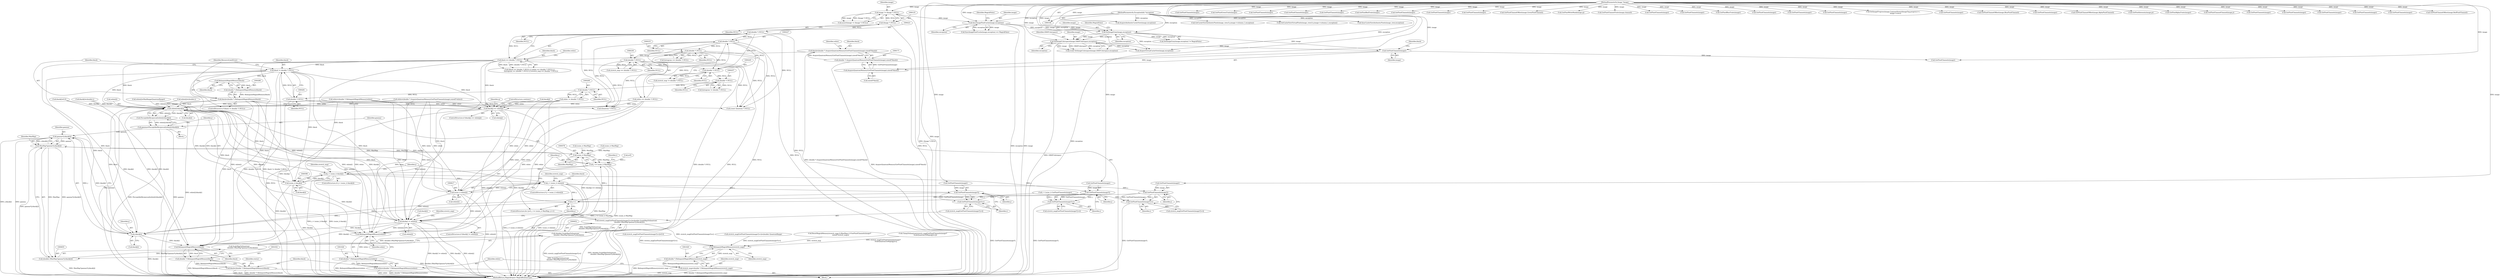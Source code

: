 digraph "0_ImageMagick_1cc6f0ccc92c20c7cab6c4a7335daf29c91f0d8e@pointer" {
"1000287" [label="(Call,RelinquishMagickMemory(black))"];
"1000278" [label="(Call,black != (double *) NULL)"];
"1000218" [label="(Call,black == (double *) NULL)"];
"1000168" [label="(Call,black=(double *) AcquireQuantumMemory(GetPixelChannels(image),sizeof(*black)))"];
"1000170" [label="(Call,(double *) AcquireQuantumMemory(GetPixelChannels(image),sizeof(*black)))"];
"1000172" [label="(Call,AcquireQuantumMemory(GetPixelChannels(image),sizeof(*black)))"];
"1000173" [label="(Call,GetPixelChannels(image))"];
"1000158" [label="(Call,SetImageGray(image,exception))"];
"1000150" [label="(Call,SyncImagePixelCache(image,exception))"];
"1000122" [label="(Call,image != (Image *) NULL)"];
"1000107" [label="(MethodParameterIn,Image *image)"];
"1000124" [label="(Call,(Image *) NULL)"];
"1000110" [label="(MethodParameterIn,ExceptionInfo *exception)"];
"1000164" [label="(Call,SetImageColorspace(image,GRAYColorspace,exception))"];
"1000220" [label="(Call,(double *) NULL)"];
"1000280" [label="(Call,(double *) NULL)"];
"1000268" [label="(Call,(double *) NULL)"];
"1000256" [label="(Call,(double *) NULL)"];
"1000244" [label="(Call,(double *) NULL)"];
"1000237" [label="(Call,(double *) NULL)"];
"1000232" [label="(Call,(double *) NULL)"];
"1000226" [label="(Call,(double *) NULL)"];
"1000285" [label="(Call,(double *) RelinquishMagickMemory(black))"];
"1000283" [label="(Call,black=(double *) RelinquishMagickMemory(black))"];
"1000587" [label="(Call,white[i]-black[i])"];
"1000586" [label="(Call,PerceptibleReciprocal(white[i]-black[i]))"];
"1000584" [label="(Call,gamma=PerceptibleReciprocal(white[i]-black[i]))"];
"1000658" [label="(Call,gamma*(j-black[i]))"];
"1000656" [label="(Call,MaxMap*gamma*(j-black[i]))"];
"1000577" [label="(Call,(ssize_t) MaxMap)"];
"1000575" [label="(Call,j <= (ssize_t) MaxMap)"];
"1000595" [label="(Call,j < (ssize_t) black[i])"];
"1000606" [label="(Call,GetPixelChannels(image)*j)"];
"1000580" [label="(Call,j++)"];
"1000605" [label="(Call,GetPixelChannels(image)*j+i)"];
"1000614" [label="(Call,j > (ssize_t) white[i])"];
"1000625" [label="(Call,GetPixelChannels(image)*j)"];
"1000624" [label="(Call,GetPixelChannels(image)*j+i)"];
"1000646" [label="(Call,GetPixelChannels(image)*j)"];
"1000645" [label="(Call,GetPixelChannels(image)*j+i)"];
"1000660" [label="(Call,j-black[i])"];
"1001033" [label="(Call,RelinquishMagickMemory(black))"];
"1001031" [label="(Call,(double *) RelinquishMagickMemory(black))"];
"1001029" [label="(Call,black=(double *) RelinquishMagickMemory(black))"];
"1000654" [label="(Call,(double) (MaxMap*gamma*(j-black[i])))"];
"1000653" [label="(Call,ScaleMapToQuantum(\n              (double) (MaxMap*gamma*(j-black[i]))))"];
"1000651" [label="(Call,(double) ScaleMapToQuantum(\n              (double) (MaxMap*gamma*(j-black[i]))))"];
"1000642" [label="(Call,stretch_map[GetPixelChannels(image)*j+i]=(double) ScaleMapToQuantum(\n              (double) (MaxMap*gamma*(j-black[i]))))"];
"1001021" [label="(Call,RelinquishMagickMemory(stretch_map))"];
"1001019" [label="(Call,(double *) RelinquishMagickMemory(stretch_map))"];
"1001017" [label="(Call,stretch_map=(double *) RelinquishMagickMemory(stretch_map))"];
"1000597" [label="(Call,(ssize_t) black[i])"];
"1000635" [label="(Call,black[i] != white[i])"];
"1001027" [label="(Call,RelinquishMagickMemory(white))"];
"1001025" [label="(Call,(double *) RelinquishMagickMemory(white))"];
"1001023" [label="(Call,white=(double *) RelinquishMagickMemory(white))"];
"1000616" [label="(Call,(ssize_t) white[i])"];
"1000949" [label="(Call,black[j] == white[j])"];
"1000786" [label="(Call,GetPixelChannels(image))"];
"1000224" [label="(Call,white == (double *) NULL)"];
"1000283" [label="(Call,black=(double *) RelinquishMagickMemory(black))"];
"1000576" [label="(Identifier,j)"];
"1000124" [label="(Call,(Image *) NULL)"];
"1000177" [label="(Identifier,black)"];
"1000629" [label="(Identifier,i)"];
"1000660" [label="(Call,j-black[i])"];
"1000226" [label="(Call,(double *) NULL)"];
"1001017" [label="(Call,stretch_map=(double *) RelinquishMagickMemory(stretch_map))"];
"1000279" [label="(Identifier,black)"];
"1000645" [label="(Call,GetPixelChannels(image)*j+i)"];
"1000651" [label="(Call,(double) ScaleMapToQuantum(\n              (double) (MaxMap*gamma*(j-black[i]))))"];
"1000277" [label="(ControlStructure,if (black != (double *) NULL))"];
"1000727" [label="(Call,GetPixelGreenTraits(image))"];
"1000597" [label="(Call,(ssize_t) black[i])"];
"1000420" [label="(Call,GetPixelChannels(image))"];
"1000544" [label="(Call,ResetMagickMemory(stretch_map,0,(MaxMap+1)*GetPixelChannels(image)*\n    sizeof(*stretch_map)))"];
"1001031" [label="(Call,(double *) RelinquishMagickMemory(black))"];
"1000959" [label="(Identifier,q)"];
"1000881" [label="(Call,(Quantum *) NULL)"];
"1000623" [label="(Identifier,stretch_map)"];
"1000166" [label="(Identifier,GRAYColorspace)"];
"1001027" [label="(Call,RelinquishMagickMemory(white))"];
"1000642" [label="(Call,stretch_map[GetPixelChannels(image)*j+i]=(double) ScaleMapToQuantum(\n              (double) (MaxMap*gamma*(j-black[i]))))"];
"1000552" [label="(Call,GetPixelChannels(image))"];
"1000604" [label="(Identifier,stretch_map)"];
"1000956" [label="(ControlStructure,continue;)"];
"1000183" [label="(Call,GetPixelChannels(image))"];
"1000609" [label="(Identifier,j)"];
"1000510" [label="(Call,GetPixelChannels(image))"];
"1000615" [label="(Identifier,j)"];
"1000948" [label="(ControlStructure,if (black[j] == white[j]))"];
"1000690" [label="(Call,GetPixelRedTraits(image))"];
"1000473" [label="(Call,GetPixelChannels(image))"];
"1000175" [label="(Call,sizeof(*black))"];
"1000624" [label="(Call,GetPixelChannels(image)*j+i)"];
"1000961" [label="(Call,ClampToQuantum(stretch_map[GetPixelChannels(image)*\n          ScaleQuantumToMap(q[j])+j]))"];
"1000268" [label="(Call,(double *) NULL)"];
"1000434" [label="(Call,GetPixelChannels(image))"];
"1000225" [label="(Identifier,white)"];
"1000308" [label="(Call,GetPixelChannels(image))"];
"1000869" [label="(Call,GetCacheViewAuthenticPixels(image_view,0,y,image->columns,1,exception))"];
"1000172" [label="(Call,AcquireQuantumMemory(GetPixelChannels(image),sizeof(*black)))"];
"1000246" [label="(Identifier,NULL)"];
"1000179" [label="(Identifier,white)"];
"1001029" [label="(Call,black=(double *) RelinquishMagickMemory(black))"];
"1000222" [label="(Identifier,NULL)"];
"1000270" [label="(Identifier,NULL)"];
"1000594" [label="(ControlStructure,if (j < (ssize_t) black[i]))"];
"1000628" [label="(Identifier,j)"];
"1001023" [label="(Call,white=(double *) RelinquishMagickMemory(white))"];
"1000662" [label="(Call,black[i])"];
"1000165" [label="(Identifier,image)"];
"1000173" [label="(Call,GetPixelChannels(image))"];
"1000258" [label="(Identifier,NULL)"];
"1000596" [label="(Identifier,j)"];
"1000734" [label="(Call,GetPixelChannelOffset(image,GreenPixelChannel))"];
"1000906" [label="(Call,GetPixelWriteMask(image,q))"];
"1000649" [label="(Identifier,j)"];
"1000950" [label="(Call,black[j])"];
"1001019" [label="(Call,(double *) RelinquishMagickMemory(stretch_map))"];
"1000168" [label="(Call,black=(double *) AcquireQuantumMemory(GetPixelChannels(image),sizeof(*black)))"];
"1000938" [label="(Call,GetPixelChannelTraits(image,channel))"];
"1000123" [label="(Identifier,image)"];
"1000568" [label="(Identifier,i)"];
"1000152" [label="(Identifier,exception)"];
"1000565" [label="(Call,GetPixelChannels(image))"];
"1000625" [label="(Call,GetPixelChannels(image)*j)"];
"1001021" [label="(Call,RelinquishMagickMemory(stretch_map))"];
"1000230" [label="(Call,histogram == (double *) NULL)"];
"1000159" [label="(Identifier,image)"];
"1000975" [label="(Call,GetPixelChannels(image))"];
"1000162" [label="(Call,(void) SetImageColorspace(image,GRAYColorspace,exception))"];
"1000595" [label="(Call,j < (ssize_t) black[i])"];
"1000217" [label="(Call,(black == (double *) NULL) || (white == (double *) NULL) ||\n      (histogram == (double *) NULL) || (stretch_map == (double *) NULL))"];
"1000157" [label="(Call,SetImageGray(image,exception) != MagickFalse)"];
"1000659" [label="(Identifier,gamma)"];
"1000341" [label="(Call,GetCacheViewVirtualPixels(image_view,0,y,image->columns,1,exception))"];
"1000588" [label="(Call,white[i])"];
"1000577" [label="(Call,(ssize_t) MaxMap)"];
"1000571" [label="(ControlStructure,for (j=0; j <= (ssize_t) MaxMap; j++))"];
"1000107" [label="(MethodParameterIn,Image *image)"];
"1000764" [label="(Call,GetPixelBlueTraits(image))"];
"1000579" [label="(Identifier,MaxMap)"];
"1000235" [label="(Call,stretch_map == (double *) NULL)"];
"1000284" [label="(Identifier,black)"];
"1000242" [label="(Call,stretch_map != (double *) NULL)"];
"1001033" [label="(Call,RelinquishMagickMemory(black))"];
"1000843" [label="(Call,AcquireAuthenticCacheView(image,exception))"];
"1000282" [label="(Identifier,NULL)"];
"1000446" [label="(Call,white[i]=MaxRange(QuantumRange))"];
"1000228" [label="(Identifier,NULL)"];
"1000153" [label="(Identifier,MagickFalse)"];
"1000635" [label="(Call,black[i] != white[i])"];
"1000287" [label="(Call,RelinquishMagickMemory(black))"];
"1000412" [label="(Call,GetPixelChannels(image))"];
"1000232" [label="(Call,(double *) NULL)"];
"1000656" [label="(Call,MaxMap*gamma*(j-black[i]))"];
"1000561" [label="(Call,i < (ssize_t) GetPixelChannels(image))"];
"1001037" [label="(MethodReturn,MagickExport MagickBooleanType)"];
"1001036" [label="(Identifier,status)"];
"1000634" [label="(ControlStructure,if (black[i] != white[i]))"];
"1000586" [label="(Call,PerceptibleReciprocal(white[i]-black[i]))"];
"1000643" [label="(Call,stretch_map[GetPixelChannels(image)*j+i])"];
"1000582" [label="(Block,)"];
"1000151" [label="(Identifier,image)"];
"1000169" [label="(Identifier,black)"];
"1000161" [label="(Identifier,MagickFalse)"];
"1000613" [label="(ControlStructure,if (j > (ssize_t) white[i]))"];
"1000254" [label="(Call,histogram != (double *) NULL)"];
"1000636" [label="(Call,black[i])"];
"1000461" [label="(Call,(ssize_t) MaxMap)"];
"1000285" [label="(Call,(double *) RelinquishMagickMemory(black))"];
"1000585" [label="(Identifier,gamma)"];
"1000626" [label="(Call,GetPixelChannels(image))"];
"1000823" [label="(Call,GetPixelChannels(image))"];
"1000966" [label="(Call,GetPixelChannels(image))"];
"1000979" [label="(Call,SyncCacheViewAuthenticPixels(image_view,exception))"];
"1001025" [label="(Call,(double *) RelinquishMagickMemory(white))"];
"1000998" [label="(Call,SetImageProgress(image,ContrastStretchImageTag,progress++,\n          image->rows))"];
"1000647" [label="(Call,GetPixelChannels(image))"];
"1000644" [label="(Identifier,stretch_map)"];
"1000110" [label="(MethodParameterIn,ExceptionInfo *exception)"];
"1000315" [label="(Call,AcquireVirtualCacheView(image,exception))"];
"1000211" [label="(Call,GetPixelChannels(image))"];
"1000266" [label="(Call,white != (double *) NULL)"];
"1000234" [label="(Identifier,NULL)"];
"1000771" [label="(Call,GetPixelChannelOffset(image,BluePixelChannel))"];
"1000441" [label="(Call,black[i]=0.0)"];
"1000949" [label="(Call,black[j] == white[j])"];
"1000197" [label="(Call,GetPixelChannels(image))"];
"1000126" [label="(Identifier,NULL)"];
"1000606" [label="(Call,GetPixelChannels(image)*j)"];
"1000587" [label="(Call,white[i]-black[i])"];
"1000244" [label="(Call,(double *) NULL)"];
"1000658" [label="(Call,gamma*(j-black[i]))"];
"1000614" [label="(Call,j > (ssize_t) white[i])"];
"1000170" [label="(Call,(double *) AcquireQuantumMemory(GetPixelChannels(image),sizeof(*black)))"];
"1000808" [label="(Call,GetPixelChannelOffset(image,AlphaPixelChannel))"];
"1000290" [label="(Identifier,ResourceLimitError)"];
"1000121" [label="(Call,assert(image != (Image *) NULL))"];
"1000650" [label="(Identifier,i)"];
"1000639" [label="(Call,white[i])"];
"1000654" [label="(Call,(double) (MaxMap*gamma*(j-black[i])))"];
"1000158" [label="(Call,SetImageGray(image,exception))"];
"1001024" [label="(Identifier,white)"];
"1000607" [label="(Call,GetPixelChannels(image))"];
"1000271" [label="(Call,white=(double *) RelinquishMagickMemory(white))"];
"1000149" [label="(Call,SyncImagePixelCache(image,exception) == MagickFalse)"];
"1000661" [label="(Identifier,j)"];
"1000122" [label="(Call,image != (Image *) NULL)"];
"1000495" [label="(Call,(ssize_t) MaxMap)"];
"1000572" [label="(Call,j=0)"];
"1001022" [label="(Identifier,stretch_map)"];
"1000602" [label="(Call,stretch_map[GetPixelChannels(image)*j+i]=0.0)"];
"1000591" [label="(Call,black[i])"];
"1000603" [label="(Call,stretch_map[GetPixelChannels(image)*j+i])"];
"1000605" [label="(Call,GetPixelChannels(image)*j+i)"];
"1000288" [label="(Identifier,black)"];
"1000529" [label="(Call,white[i]=(double) j)"];
"1000580" [label="(Call,j++)"];
"1000610" [label="(Identifier,i)"];
"1000646" [label="(Call,GetPixelChannels(image)*j)"];
"1000378" [label="(Call,GetPixelIntensity(image,p))"];
"1000239" [label="(Identifier,NULL)"];
"1000575" [label="(Call,j <= (ssize_t) MaxMap)"];
"1000280" [label="(Call,(double *) NULL)"];
"1000653" [label="(Call,ScaleMapToQuantum(\n              (double) (MaxMap*gamma*(j-black[i]))))"];
"1000599" [label="(Call,black[i])"];
"1000801" [label="(Call,GetPixelAlphaTraits(image))"];
"1000932" [label="(Call,GetPixelChannelChannel(image,j))"];
"1000220" [label="(Call,(double *) NULL)"];
"1000150" [label="(Call,SyncImagePixelCache(image,exception))"];
"1000584" [label="(Call,gamma=PerceptibleReciprocal(white[i]-black[i]))"];
"1000218" [label="(Call,black == (double *) NULL)"];
"1000389" [label="(Call,GetPixelChannels(image))"];
"1000581" [label="(Identifier,j)"];
"1000924" [label="(Call,GetPixelChannels(image))"];
"1000712" [label="(Call,GetPixelChannels(image))"];
"1001028" [label="(Identifier,white)"];
"1000164" [label="(Call,SetImageColorspace(image,GRAYColorspace,exception))"];
"1000174" [label="(Identifier,image)"];
"1000622" [label="(Call,stretch_map[GetPixelChannels(image)*j+i])"];
"1000256" [label="(Call,(double *) NULL)"];
"1000219" [label="(Identifier,black)"];
"1000618" [label="(Call,white[i])"];
"1000178" [label="(Call,white=(double *) AcquireQuantumMemory(GetPixelChannels(image),sizeof(*white)))"];
"1001018" [label="(Identifier,stretch_map)"];
"1000621" [label="(Call,stretch_map[GetPixelChannels(image)*j+i]=(double) QuantumRange)"];
"1000111" [label="(Block,)"];
"1000749" [label="(Call,GetPixelChannels(image))"];
"1000616" [label="(Call,(ssize_t) white[i])"];
"1000237" [label="(Call,(double *) NULL)"];
"1000482" [label="(Call,black[i]=(double) j)"];
"1000913" [label="(Call,GetPixelChannels(image))"];
"1001030" [label="(Identifier,black)"];
"1000278" [label="(Call,black != (double *) NULL)"];
"1000160" [label="(Identifier,exception)"];
"1000353" [label="(Call,(const Quantum *) NULL)"];
"1001034" [label="(Identifier,black)"];
"1000637" [label="(Identifier,black)"];
"1000167" [label="(Identifier,exception)"];
"1000697" [label="(Call,GetPixelChannelOffset(image,RedPixelChannel))"];
"1000657" [label="(Identifier,MaxMap)"];
"1000953" [label="(Call,white[j])"];
"1000287" -> "1000285"  [label="AST: "];
"1000287" -> "1000288"  [label="CFG: "];
"1000288" -> "1000287"  [label="AST: "];
"1000285" -> "1000287"  [label="CFG: "];
"1000287" -> "1000285"  [label="DDG: black"];
"1000278" -> "1000287"  [label="DDG: black"];
"1000278" -> "1000277"  [label="AST: "];
"1000278" -> "1000280"  [label="CFG: "];
"1000279" -> "1000278"  [label="AST: "];
"1000280" -> "1000278"  [label="AST: "];
"1000284" -> "1000278"  [label="CFG: "];
"1000290" -> "1000278"  [label="CFG: "];
"1000278" -> "1001037"  [label="DDG: (double *) NULL"];
"1000278" -> "1001037"  [label="DDG: black != (double *) NULL"];
"1000218" -> "1000278"  [label="DDG: black"];
"1000280" -> "1000278"  [label="DDG: NULL"];
"1000278" -> "1000587"  [label="DDG: black"];
"1000278" -> "1000597"  [label="DDG: black"];
"1000278" -> "1000635"  [label="DDG: black"];
"1000278" -> "1000660"  [label="DDG: black"];
"1000278" -> "1000949"  [label="DDG: black"];
"1000278" -> "1001033"  [label="DDG: black"];
"1000218" -> "1000217"  [label="AST: "];
"1000218" -> "1000220"  [label="CFG: "];
"1000219" -> "1000218"  [label="AST: "];
"1000220" -> "1000218"  [label="AST: "];
"1000225" -> "1000218"  [label="CFG: "];
"1000217" -> "1000218"  [label="CFG: "];
"1000218" -> "1001037"  [label="DDG: (double *) NULL"];
"1000218" -> "1000217"  [label="DDG: black"];
"1000218" -> "1000217"  [label="DDG: (double *) NULL"];
"1000168" -> "1000218"  [label="DDG: black"];
"1000220" -> "1000218"  [label="DDG: NULL"];
"1000218" -> "1000587"  [label="DDG: black"];
"1000218" -> "1000597"  [label="DDG: black"];
"1000218" -> "1000635"  [label="DDG: black"];
"1000218" -> "1000660"  [label="DDG: black"];
"1000218" -> "1000949"  [label="DDG: black"];
"1000218" -> "1001033"  [label="DDG: black"];
"1000168" -> "1000111"  [label="AST: "];
"1000168" -> "1000170"  [label="CFG: "];
"1000169" -> "1000168"  [label="AST: "];
"1000170" -> "1000168"  [label="AST: "];
"1000179" -> "1000168"  [label="CFG: "];
"1000168" -> "1001037"  [label="DDG: (double *) AcquireQuantumMemory(GetPixelChannels(image),sizeof(*black))"];
"1000170" -> "1000168"  [label="DDG: AcquireQuantumMemory(GetPixelChannels(image),sizeof(*black))"];
"1000170" -> "1000172"  [label="CFG: "];
"1000171" -> "1000170"  [label="AST: "];
"1000172" -> "1000170"  [label="AST: "];
"1000170" -> "1001037"  [label="DDG: AcquireQuantumMemory(GetPixelChannels(image),sizeof(*black))"];
"1000172" -> "1000170"  [label="DDG: GetPixelChannels(image)"];
"1000172" -> "1000175"  [label="CFG: "];
"1000173" -> "1000172"  [label="AST: "];
"1000175" -> "1000172"  [label="AST: "];
"1000173" -> "1000172"  [label="DDG: image"];
"1000173" -> "1000174"  [label="CFG: "];
"1000174" -> "1000173"  [label="AST: "];
"1000177" -> "1000173"  [label="CFG: "];
"1000158" -> "1000173"  [label="DDG: image"];
"1000164" -> "1000173"  [label="DDG: image"];
"1000107" -> "1000173"  [label="DDG: image"];
"1000173" -> "1000183"  [label="DDG: image"];
"1000158" -> "1000157"  [label="AST: "];
"1000158" -> "1000160"  [label="CFG: "];
"1000159" -> "1000158"  [label="AST: "];
"1000160" -> "1000158"  [label="AST: "];
"1000161" -> "1000158"  [label="CFG: "];
"1000158" -> "1000157"  [label="DDG: image"];
"1000158" -> "1000157"  [label="DDG: exception"];
"1000150" -> "1000158"  [label="DDG: image"];
"1000150" -> "1000158"  [label="DDG: exception"];
"1000107" -> "1000158"  [label="DDG: image"];
"1000110" -> "1000158"  [label="DDG: exception"];
"1000158" -> "1000164"  [label="DDG: image"];
"1000158" -> "1000164"  [label="DDG: exception"];
"1000158" -> "1000315"  [label="DDG: exception"];
"1000150" -> "1000149"  [label="AST: "];
"1000150" -> "1000152"  [label="CFG: "];
"1000151" -> "1000150"  [label="AST: "];
"1000152" -> "1000150"  [label="AST: "];
"1000153" -> "1000150"  [label="CFG: "];
"1000150" -> "1001037"  [label="DDG: image"];
"1000150" -> "1001037"  [label="DDG: exception"];
"1000150" -> "1000149"  [label="DDG: image"];
"1000150" -> "1000149"  [label="DDG: exception"];
"1000122" -> "1000150"  [label="DDG: image"];
"1000107" -> "1000150"  [label="DDG: image"];
"1000110" -> "1000150"  [label="DDG: exception"];
"1000122" -> "1000121"  [label="AST: "];
"1000122" -> "1000124"  [label="CFG: "];
"1000123" -> "1000122"  [label="AST: "];
"1000124" -> "1000122"  [label="AST: "];
"1000121" -> "1000122"  [label="CFG: "];
"1000122" -> "1001037"  [label="DDG: (Image *) NULL"];
"1000122" -> "1000121"  [label="DDG: image"];
"1000122" -> "1000121"  [label="DDG: (Image *) NULL"];
"1000107" -> "1000122"  [label="DDG: image"];
"1000124" -> "1000122"  [label="DDG: NULL"];
"1000107" -> "1000106"  [label="AST: "];
"1000107" -> "1001037"  [label="DDG: image"];
"1000107" -> "1000164"  [label="DDG: image"];
"1000107" -> "1000183"  [label="DDG: image"];
"1000107" -> "1000197"  [label="DDG: image"];
"1000107" -> "1000211"  [label="DDG: image"];
"1000107" -> "1000308"  [label="DDG: image"];
"1000107" -> "1000315"  [label="DDG: image"];
"1000107" -> "1000378"  [label="DDG: image"];
"1000107" -> "1000389"  [label="DDG: image"];
"1000107" -> "1000412"  [label="DDG: image"];
"1000107" -> "1000420"  [label="DDG: image"];
"1000107" -> "1000434"  [label="DDG: image"];
"1000107" -> "1000473"  [label="DDG: image"];
"1000107" -> "1000510"  [label="DDG: image"];
"1000107" -> "1000552"  [label="DDG: image"];
"1000107" -> "1000565"  [label="DDG: image"];
"1000107" -> "1000607"  [label="DDG: image"];
"1000107" -> "1000626"  [label="DDG: image"];
"1000107" -> "1000647"  [label="DDG: image"];
"1000107" -> "1000690"  [label="DDG: image"];
"1000107" -> "1000697"  [label="DDG: image"];
"1000107" -> "1000712"  [label="DDG: image"];
"1000107" -> "1000727"  [label="DDG: image"];
"1000107" -> "1000734"  [label="DDG: image"];
"1000107" -> "1000749"  [label="DDG: image"];
"1000107" -> "1000764"  [label="DDG: image"];
"1000107" -> "1000771"  [label="DDG: image"];
"1000107" -> "1000786"  [label="DDG: image"];
"1000107" -> "1000801"  [label="DDG: image"];
"1000107" -> "1000808"  [label="DDG: image"];
"1000107" -> "1000823"  [label="DDG: image"];
"1000107" -> "1000843"  [label="DDG: image"];
"1000107" -> "1000906"  [label="DDG: image"];
"1000107" -> "1000913"  [label="DDG: image"];
"1000107" -> "1000924"  [label="DDG: image"];
"1000107" -> "1000932"  [label="DDG: image"];
"1000107" -> "1000938"  [label="DDG: image"];
"1000107" -> "1000966"  [label="DDG: image"];
"1000107" -> "1000975"  [label="DDG: image"];
"1000107" -> "1000998"  [label="DDG: image"];
"1000124" -> "1000126"  [label="CFG: "];
"1000125" -> "1000124"  [label="AST: "];
"1000126" -> "1000124"  [label="AST: "];
"1000124" -> "1001037"  [label="DDG: NULL"];
"1000124" -> "1000220"  [label="DDG: NULL"];
"1000110" -> "1000106"  [label="AST: "];
"1000110" -> "1001037"  [label="DDG: exception"];
"1000110" -> "1000164"  [label="DDG: exception"];
"1000110" -> "1000315"  [label="DDG: exception"];
"1000110" -> "1000341"  [label="DDG: exception"];
"1000110" -> "1000843"  [label="DDG: exception"];
"1000110" -> "1000869"  [label="DDG: exception"];
"1000110" -> "1000979"  [label="DDG: exception"];
"1000164" -> "1000162"  [label="AST: "];
"1000164" -> "1000167"  [label="CFG: "];
"1000165" -> "1000164"  [label="AST: "];
"1000166" -> "1000164"  [label="AST: "];
"1000167" -> "1000164"  [label="AST: "];
"1000162" -> "1000164"  [label="CFG: "];
"1000164" -> "1001037"  [label="DDG: GRAYColorspace"];
"1000164" -> "1000162"  [label="DDG: image"];
"1000164" -> "1000162"  [label="DDG: GRAYColorspace"];
"1000164" -> "1000162"  [label="DDG: exception"];
"1000164" -> "1000315"  [label="DDG: exception"];
"1000220" -> "1000222"  [label="CFG: "];
"1000221" -> "1000220"  [label="AST: "];
"1000222" -> "1000220"  [label="AST: "];
"1000220" -> "1001037"  [label="DDG: NULL"];
"1000220" -> "1000226"  [label="DDG: NULL"];
"1000220" -> "1000244"  [label="DDG: NULL"];
"1000220" -> "1000353"  [label="DDG: NULL"];
"1000220" -> "1000881"  [label="DDG: NULL"];
"1000280" -> "1000282"  [label="CFG: "];
"1000281" -> "1000280"  [label="AST: "];
"1000282" -> "1000280"  [label="AST: "];
"1000280" -> "1001037"  [label="DDG: NULL"];
"1000268" -> "1000280"  [label="DDG: NULL"];
"1000280" -> "1000353"  [label="DDG: NULL"];
"1000280" -> "1000881"  [label="DDG: NULL"];
"1000268" -> "1000266"  [label="AST: "];
"1000268" -> "1000270"  [label="CFG: "];
"1000269" -> "1000268"  [label="AST: "];
"1000270" -> "1000268"  [label="AST: "];
"1000266" -> "1000268"  [label="CFG: "];
"1000268" -> "1000266"  [label="DDG: NULL"];
"1000256" -> "1000268"  [label="DDG: NULL"];
"1000256" -> "1000254"  [label="AST: "];
"1000256" -> "1000258"  [label="CFG: "];
"1000257" -> "1000256"  [label="AST: "];
"1000258" -> "1000256"  [label="AST: "];
"1000254" -> "1000256"  [label="CFG: "];
"1000256" -> "1000254"  [label="DDG: NULL"];
"1000244" -> "1000256"  [label="DDG: NULL"];
"1000244" -> "1000242"  [label="AST: "];
"1000244" -> "1000246"  [label="CFG: "];
"1000245" -> "1000244"  [label="AST: "];
"1000246" -> "1000244"  [label="AST: "];
"1000242" -> "1000244"  [label="CFG: "];
"1000244" -> "1000242"  [label="DDG: NULL"];
"1000237" -> "1000244"  [label="DDG: NULL"];
"1000226" -> "1000244"  [label="DDG: NULL"];
"1000232" -> "1000244"  [label="DDG: NULL"];
"1000237" -> "1000235"  [label="AST: "];
"1000237" -> "1000239"  [label="CFG: "];
"1000238" -> "1000237"  [label="AST: "];
"1000239" -> "1000237"  [label="AST: "];
"1000235" -> "1000237"  [label="CFG: "];
"1000237" -> "1001037"  [label="DDG: NULL"];
"1000237" -> "1000235"  [label="DDG: NULL"];
"1000232" -> "1000237"  [label="DDG: NULL"];
"1000237" -> "1000353"  [label="DDG: NULL"];
"1000237" -> "1000881"  [label="DDG: NULL"];
"1000232" -> "1000230"  [label="AST: "];
"1000232" -> "1000234"  [label="CFG: "];
"1000233" -> "1000232"  [label="AST: "];
"1000234" -> "1000232"  [label="AST: "];
"1000230" -> "1000232"  [label="CFG: "];
"1000232" -> "1001037"  [label="DDG: NULL"];
"1000232" -> "1000230"  [label="DDG: NULL"];
"1000226" -> "1000232"  [label="DDG: NULL"];
"1000232" -> "1000353"  [label="DDG: NULL"];
"1000232" -> "1000881"  [label="DDG: NULL"];
"1000226" -> "1000224"  [label="AST: "];
"1000226" -> "1000228"  [label="CFG: "];
"1000227" -> "1000226"  [label="AST: "];
"1000228" -> "1000226"  [label="AST: "];
"1000224" -> "1000226"  [label="CFG: "];
"1000226" -> "1001037"  [label="DDG: NULL"];
"1000226" -> "1000224"  [label="DDG: NULL"];
"1000226" -> "1000353"  [label="DDG: NULL"];
"1000226" -> "1000881"  [label="DDG: NULL"];
"1000285" -> "1000283"  [label="AST: "];
"1000286" -> "1000285"  [label="AST: "];
"1000283" -> "1000285"  [label="CFG: "];
"1000285" -> "1000283"  [label="DDG: RelinquishMagickMemory(black)"];
"1000283" -> "1000277"  [label="AST: "];
"1000284" -> "1000283"  [label="AST: "];
"1000290" -> "1000283"  [label="CFG: "];
"1000283" -> "1000587"  [label="DDG: black"];
"1000283" -> "1000597"  [label="DDG: black"];
"1000283" -> "1000635"  [label="DDG: black"];
"1000283" -> "1000660"  [label="DDG: black"];
"1000283" -> "1000949"  [label="DDG: black"];
"1000283" -> "1001033"  [label="DDG: black"];
"1000587" -> "1000586"  [label="AST: "];
"1000587" -> "1000591"  [label="CFG: "];
"1000588" -> "1000587"  [label="AST: "];
"1000591" -> "1000587"  [label="AST: "];
"1000586" -> "1000587"  [label="CFG: "];
"1000587" -> "1001037"  [label="DDG: white[i]"];
"1000587" -> "1000586"  [label="DDG: white[i]"];
"1000587" -> "1000586"  [label="DDG: black[i]"];
"1000224" -> "1000587"  [label="DDG: white"];
"1000635" -> "1000587"  [label="DDG: white[i]"];
"1000635" -> "1000587"  [label="DDG: black[i]"];
"1000616" -> "1000587"  [label="DDG: white[i]"];
"1000178" -> "1000587"  [label="DDG: white"];
"1000266" -> "1000587"  [label="DDG: white"];
"1000446" -> "1000587"  [label="DDG: white[i]"];
"1000529" -> "1000587"  [label="DDG: white[i]"];
"1000271" -> "1000587"  [label="DDG: white"];
"1000441" -> "1000587"  [label="DDG: black[i]"];
"1000597" -> "1000587"  [label="DDG: black[i]"];
"1000660" -> "1000587"  [label="DDG: black[i]"];
"1000482" -> "1000587"  [label="DDG: black[i]"];
"1000587" -> "1000597"  [label="DDG: black[i]"];
"1000587" -> "1000616"  [label="DDG: white[i]"];
"1000587" -> "1001027"  [label="DDG: white[i]"];
"1000586" -> "1000584"  [label="AST: "];
"1000584" -> "1000586"  [label="CFG: "];
"1000586" -> "1001037"  [label="DDG: white[i]-black[i]"];
"1000586" -> "1000584"  [label="DDG: white[i]-black[i]"];
"1000584" -> "1000582"  [label="AST: "];
"1000585" -> "1000584"  [label="AST: "];
"1000596" -> "1000584"  [label="CFG: "];
"1000584" -> "1001037"  [label="DDG: PerceptibleReciprocal(white[i]-black[i])"];
"1000584" -> "1001037"  [label="DDG: gamma"];
"1000584" -> "1000658"  [label="DDG: gamma"];
"1000658" -> "1000656"  [label="AST: "];
"1000658" -> "1000660"  [label="CFG: "];
"1000659" -> "1000658"  [label="AST: "];
"1000660" -> "1000658"  [label="AST: "];
"1000656" -> "1000658"  [label="CFG: "];
"1000658" -> "1001037"  [label="DDG: j-black[i]"];
"1000658" -> "1001037"  [label="DDG: gamma"];
"1000658" -> "1000656"  [label="DDG: gamma"];
"1000658" -> "1000656"  [label="DDG: j-black[i]"];
"1000660" -> "1000658"  [label="DDG: j"];
"1000660" -> "1000658"  [label="DDG: black[i]"];
"1000656" -> "1000654"  [label="AST: "];
"1000657" -> "1000656"  [label="AST: "];
"1000654" -> "1000656"  [label="CFG: "];
"1000656" -> "1001037"  [label="DDG: gamma*(j-black[i])"];
"1000656" -> "1000577"  [label="DDG: MaxMap"];
"1000656" -> "1000654"  [label="DDG: MaxMap"];
"1000656" -> "1000654"  [label="DDG: gamma*(j-black[i])"];
"1000577" -> "1000656"  [label="DDG: MaxMap"];
"1000577" -> "1000575"  [label="AST: "];
"1000577" -> "1000579"  [label="CFG: "];
"1000578" -> "1000577"  [label="AST: "];
"1000579" -> "1000577"  [label="AST: "];
"1000575" -> "1000577"  [label="CFG: "];
"1000577" -> "1001037"  [label="DDG: MaxMap"];
"1000577" -> "1000575"  [label="DDG: MaxMap"];
"1000495" -> "1000577"  [label="DDG: MaxMap"];
"1000461" -> "1000577"  [label="DDG: MaxMap"];
"1000575" -> "1000571"  [label="AST: "];
"1000576" -> "1000575"  [label="AST: "];
"1000585" -> "1000575"  [label="CFG: "];
"1000568" -> "1000575"  [label="CFG: "];
"1000575" -> "1001037"  [label="DDG: j <= (ssize_t) MaxMap"];
"1000575" -> "1001037"  [label="DDG: (ssize_t) MaxMap"];
"1000575" -> "1001037"  [label="DDG: j"];
"1000580" -> "1000575"  [label="DDG: j"];
"1000572" -> "1000575"  [label="DDG: j"];
"1000575" -> "1000595"  [label="DDG: j"];
"1000595" -> "1000594"  [label="AST: "];
"1000595" -> "1000597"  [label="CFG: "];
"1000596" -> "1000595"  [label="AST: "];
"1000597" -> "1000595"  [label="AST: "];
"1000604" -> "1000595"  [label="CFG: "];
"1000615" -> "1000595"  [label="CFG: "];
"1000595" -> "1001037"  [label="DDG: j < (ssize_t) black[i]"];
"1000595" -> "1001037"  [label="DDG: (ssize_t) black[i]"];
"1000597" -> "1000595"  [label="DDG: black[i]"];
"1000595" -> "1000606"  [label="DDG: j"];
"1000595" -> "1000614"  [label="DDG: j"];
"1000606" -> "1000605"  [label="AST: "];
"1000606" -> "1000609"  [label="CFG: "];
"1000607" -> "1000606"  [label="AST: "];
"1000609" -> "1000606"  [label="AST: "];
"1000610" -> "1000606"  [label="CFG: "];
"1000606" -> "1000580"  [label="DDG: j"];
"1000606" -> "1000605"  [label="DDG: GetPixelChannels(image)"];
"1000606" -> "1000605"  [label="DDG: j"];
"1000607" -> "1000606"  [label="DDG: image"];
"1000580" -> "1000571"  [label="AST: "];
"1000580" -> "1000581"  [label="CFG: "];
"1000581" -> "1000580"  [label="AST: "];
"1000576" -> "1000580"  [label="CFG: "];
"1000660" -> "1000580"  [label="DDG: j"];
"1000625" -> "1000580"  [label="DDG: j"];
"1000614" -> "1000580"  [label="DDG: j"];
"1000605" -> "1000603"  [label="AST: "];
"1000605" -> "1000610"  [label="CFG: "];
"1000610" -> "1000605"  [label="AST: "];
"1000603" -> "1000605"  [label="CFG: "];
"1000605" -> "1001037"  [label="DDG: GetPixelChannels(image)*j"];
"1000561" -> "1000605"  [label="DDG: i"];
"1000614" -> "1000613"  [label="AST: "];
"1000614" -> "1000616"  [label="CFG: "];
"1000615" -> "1000614"  [label="AST: "];
"1000616" -> "1000614"  [label="AST: "];
"1000623" -> "1000614"  [label="CFG: "];
"1000637" -> "1000614"  [label="CFG: "];
"1000614" -> "1001037"  [label="DDG: j > (ssize_t) white[i]"];
"1000614" -> "1001037"  [label="DDG: (ssize_t) white[i]"];
"1000616" -> "1000614"  [label="DDG: white[i]"];
"1000614" -> "1000625"  [label="DDG: j"];
"1000614" -> "1000646"  [label="DDG: j"];
"1000625" -> "1000624"  [label="AST: "];
"1000625" -> "1000628"  [label="CFG: "];
"1000626" -> "1000625"  [label="AST: "];
"1000628" -> "1000625"  [label="AST: "];
"1000629" -> "1000625"  [label="CFG: "];
"1000625" -> "1000624"  [label="DDG: GetPixelChannels(image)"];
"1000625" -> "1000624"  [label="DDG: j"];
"1000626" -> "1000625"  [label="DDG: image"];
"1000624" -> "1000622"  [label="AST: "];
"1000624" -> "1000629"  [label="CFG: "];
"1000629" -> "1000624"  [label="AST: "];
"1000622" -> "1000624"  [label="CFG: "];
"1000624" -> "1001037"  [label="DDG: GetPixelChannels(image)*j"];
"1000561" -> "1000624"  [label="DDG: i"];
"1000646" -> "1000645"  [label="AST: "];
"1000646" -> "1000649"  [label="CFG: "];
"1000647" -> "1000646"  [label="AST: "];
"1000649" -> "1000646"  [label="AST: "];
"1000650" -> "1000646"  [label="CFG: "];
"1000646" -> "1000645"  [label="DDG: GetPixelChannels(image)"];
"1000646" -> "1000645"  [label="DDG: j"];
"1000647" -> "1000646"  [label="DDG: image"];
"1000646" -> "1000660"  [label="DDG: j"];
"1000645" -> "1000643"  [label="AST: "];
"1000645" -> "1000650"  [label="CFG: "];
"1000650" -> "1000645"  [label="AST: "];
"1000643" -> "1000645"  [label="CFG: "];
"1000645" -> "1001037"  [label="DDG: GetPixelChannels(image)*j"];
"1000561" -> "1000645"  [label="DDG: i"];
"1000660" -> "1000662"  [label="CFG: "];
"1000661" -> "1000660"  [label="AST: "];
"1000662" -> "1000660"  [label="AST: "];
"1000660" -> "1001037"  [label="DDG: black[i]"];
"1000635" -> "1000660"  [label="DDG: black[i]"];
"1000660" -> "1001033"  [label="DDG: black[i]"];
"1001033" -> "1001031"  [label="AST: "];
"1001033" -> "1001034"  [label="CFG: "];
"1001034" -> "1001033"  [label="AST: "];
"1001031" -> "1001033"  [label="CFG: "];
"1001033" -> "1001031"  [label="DDG: black"];
"1000441" -> "1001033"  [label="DDG: black[i]"];
"1000597" -> "1001033"  [label="DDG: black[i]"];
"1000635" -> "1001033"  [label="DDG: black[i]"];
"1000949" -> "1001033"  [label="DDG: black[j]"];
"1000482" -> "1001033"  [label="DDG: black[i]"];
"1001031" -> "1001029"  [label="AST: "];
"1001032" -> "1001031"  [label="AST: "];
"1001029" -> "1001031"  [label="CFG: "];
"1001031" -> "1001037"  [label="DDG: RelinquishMagickMemory(black)"];
"1001031" -> "1001029"  [label="DDG: RelinquishMagickMemory(black)"];
"1001029" -> "1000111"  [label="AST: "];
"1001030" -> "1001029"  [label="AST: "];
"1001036" -> "1001029"  [label="CFG: "];
"1001029" -> "1001037"  [label="DDG: black"];
"1001029" -> "1001037"  [label="DDG: (double *) RelinquishMagickMemory(black)"];
"1000654" -> "1000653"  [label="AST: "];
"1000655" -> "1000654"  [label="AST: "];
"1000653" -> "1000654"  [label="CFG: "];
"1000654" -> "1001037"  [label="DDG: MaxMap*gamma*(j-black[i])"];
"1000654" -> "1000653"  [label="DDG: MaxMap*gamma*(j-black[i])"];
"1000653" -> "1000651"  [label="AST: "];
"1000651" -> "1000653"  [label="CFG: "];
"1000653" -> "1001037"  [label="DDG: (double) (MaxMap*gamma*(j-black[i]))"];
"1000653" -> "1000651"  [label="DDG: (double) (MaxMap*gamma*(j-black[i]))"];
"1000651" -> "1000642"  [label="AST: "];
"1000652" -> "1000651"  [label="AST: "];
"1000642" -> "1000651"  [label="CFG: "];
"1000651" -> "1001037"  [label="DDG: ScaleMapToQuantum(\n              (double) (MaxMap*gamma*(j-black[i])))"];
"1000651" -> "1000642"  [label="DDG: ScaleMapToQuantum(\n              (double) (MaxMap*gamma*(j-black[i])))"];
"1000642" -> "1000634"  [label="AST: "];
"1000643" -> "1000642"  [label="AST: "];
"1000581" -> "1000642"  [label="CFG: "];
"1000642" -> "1001037"  [label="DDG: stretch_map[GetPixelChannels(image)*j+i]"];
"1000642" -> "1001037"  [label="DDG: (double) ScaleMapToQuantum(\n              (double) (MaxMap*gamma*(j-black[i])))"];
"1000642" -> "1001021"  [label="DDG: stretch_map[GetPixelChannels(image)*j+i]"];
"1001021" -> "1001019"  [label="AST: "];
"1001021" -> "1001022"  [label="CFG: "];
"1001022" -> "1001021"  [label="AST: "];
"1001019" -> "1001021"  [label="CFG: "];
"1001021" -> "1001019"  [label="DDG: stretch_map"];
"1000621" -> "1001021"  [label="DDG: stretch_map[GetPixelChannels(image)*j+i]"];
"1000961" -> "1001021"  [label="DDG: stretch_map[GetPixelChannels(image)*\n          ScaleQuantumToMap(q[j])+j]"];
"1000544" -> "1001021"  [label="DDG: stretch_map"];
"1000602" -> "1001021"  [label="DDG: stretch_map[GetPixelChannels(image)*j+i]"];
"1001019" -> "1001017"  [label="AST: "];
"1001020" -> "1001019"  [label="AST: "];
"1001017" -> "1001019"  [label="CFG: "];
"1001019" -> "1001037"  [label="DDG: RelinquishMagickMemory(stretch_map)"];
"1001019" -> "1001017"  [label="DDG: RelinquishMagickMemory(stretch_map)"];
"1001017" -> "1000111"  [label="AST: "];
"1001018" -> "1001017"  [label="AST: "];
"1001024" -> "1001017"  [label="CFG: "];
"1001017" -> "1001037"  [label="DDG: stretch_map"];
"1001017" -> "1001037"  [label="DDG: (double *) RelinquishMagickMemory(stretch_map)"];
"1000597" -> "1000599"  [label="CFG: "];
"1000598" -> "1000597"  [label="AST: "];
"1000599" -> "1000597"  [label="AST: "];
"1000597" -> "1001037"  [label="DDG: black[i]"];
"1000597" -> "1000635"  [label="DDG: black[i]"];
"1000635" -> "1000634"  [label="AST: "];
"1000635" -> "1000639"  [label="CFG: "];
"1000636" -> "1000635"  [label="AST: "];
"1000639" -> "1000635"  [label="AST: "];
"1000644" -> "1000635"  [label="CFG: "];
"1000581" -> "1000635"  [label="CFG: "];
"1000635" -> "1001037"  [label="DDG: white[i]"];
"1000635" -> "1001037"  [label="DDG: black[i] != white[i]"];
"1000635" -> "1001037"  [label="DDG: black[i]"];
"1000224" -> "1000635"  [label="DDG: white"];
"1000616" -> "1000635"  [label="DDG: white[i]"];
"1000178" -> "1000635"  [label="DDG: white"];
"1000266" -> "1000635"  [label="DDG: white"];
"1000271" -> "1000635"  [label="DDG: white"];
"1000635" -> "1001027"  [label="DDG: white[i]"];
"1001027" -> "1001025"  [label="AST: "];
"1001027" -> "1001028"  [label="CFG: "];
"1001028" -> "1001027"  [label="AST: "];
"1001025" -> "1001027"  [label="CFG: "];
"1001027" -> "1001025"  [label="DDG: white"];
"1000224" -> "1001027"  [label="DDG: white"];
"1000949" -> "1001027"  [label="DDG: white[j]"];
"1000616" -> "1001027"  [label="DDG: white[i]"];
"1000178" -> "1001027"  [label="DDG: white"];
"1000266" -> "1001027"  [label="DDG: white"];
"1000446" -> "1001027"  [label="DDG: white[i]"];
"1000529" -> "1001027"  [label="DDG: white[i]"];
"1000271" -> "1001027"  [label="DDG: white"];
"1001025" -> "1001023"  [label="AST: "];
"1001026" -> "1001025"  [label="AST: "];
"1001023" -> "1001025"  [label="CFG: "];
"1001025" -> "1001037"  [label="DDG: RelinquishMagickMemory(white)"];
"1001025" -> "1001023"  [label="DDG: RelinquishMagickMemory(white)"];
"1001023" -> "1000111"  [label="AST: "];
"1001024" -> "1001023"  [label="AST: "];
"1001030" -> "1001023"  [label="CFG: "];
"1001023" -> "1001037"  [label="DDG: white"];
"1001023" -> "1001037"  [label="DDG: (double *) RelinquishMagickMemory(white)"];
"1000616" -> "1000618"  [label="CFG: "];
"1000617" -> "1000616"  [label="AST: "];
"1000618" -> "1000616"  [label="AST: "];
"1000616" -> "1001037"  [label="DDG: white[i]"];
"1000224" -> "1000616"  [label="DDG: white"];
"1000178" -> "1000616"  [label="DDG: white"];
"1000266" -> "1000616"  [label="DDG: white"];
"1000271" -> "1000616"  [label="DDG: white"];
"1000949" -> "1000948"  [label="AST: "];
"1000949" -> "1000953"  [label="CFG: "];
"1000950" -> "1000949"  [label="AST: "];
"1000953" -> "1000949"  [label="AST: "];
"1000956" -> "1000949"  [label="CFG: "];
"1000959" -> "1000949"  [label="CFG: "];
"1000949" -> "1001037"  [label="DDG: white[j]"];
"1000949" -> "1001037"  [label="DDG: black[j]"];
"1000949" -> "1001037"  [label="DDG: black[j] == white[j]"];
"1000224" -> "1000949"  [label="DDG: white"];
"1000178" -> "1000949"  [label="DDG: white"];
"1000266" -> "1000949"  [label="DDG: white"];
"1000271" -> "1000949"  [label="DDG: white"];
}
